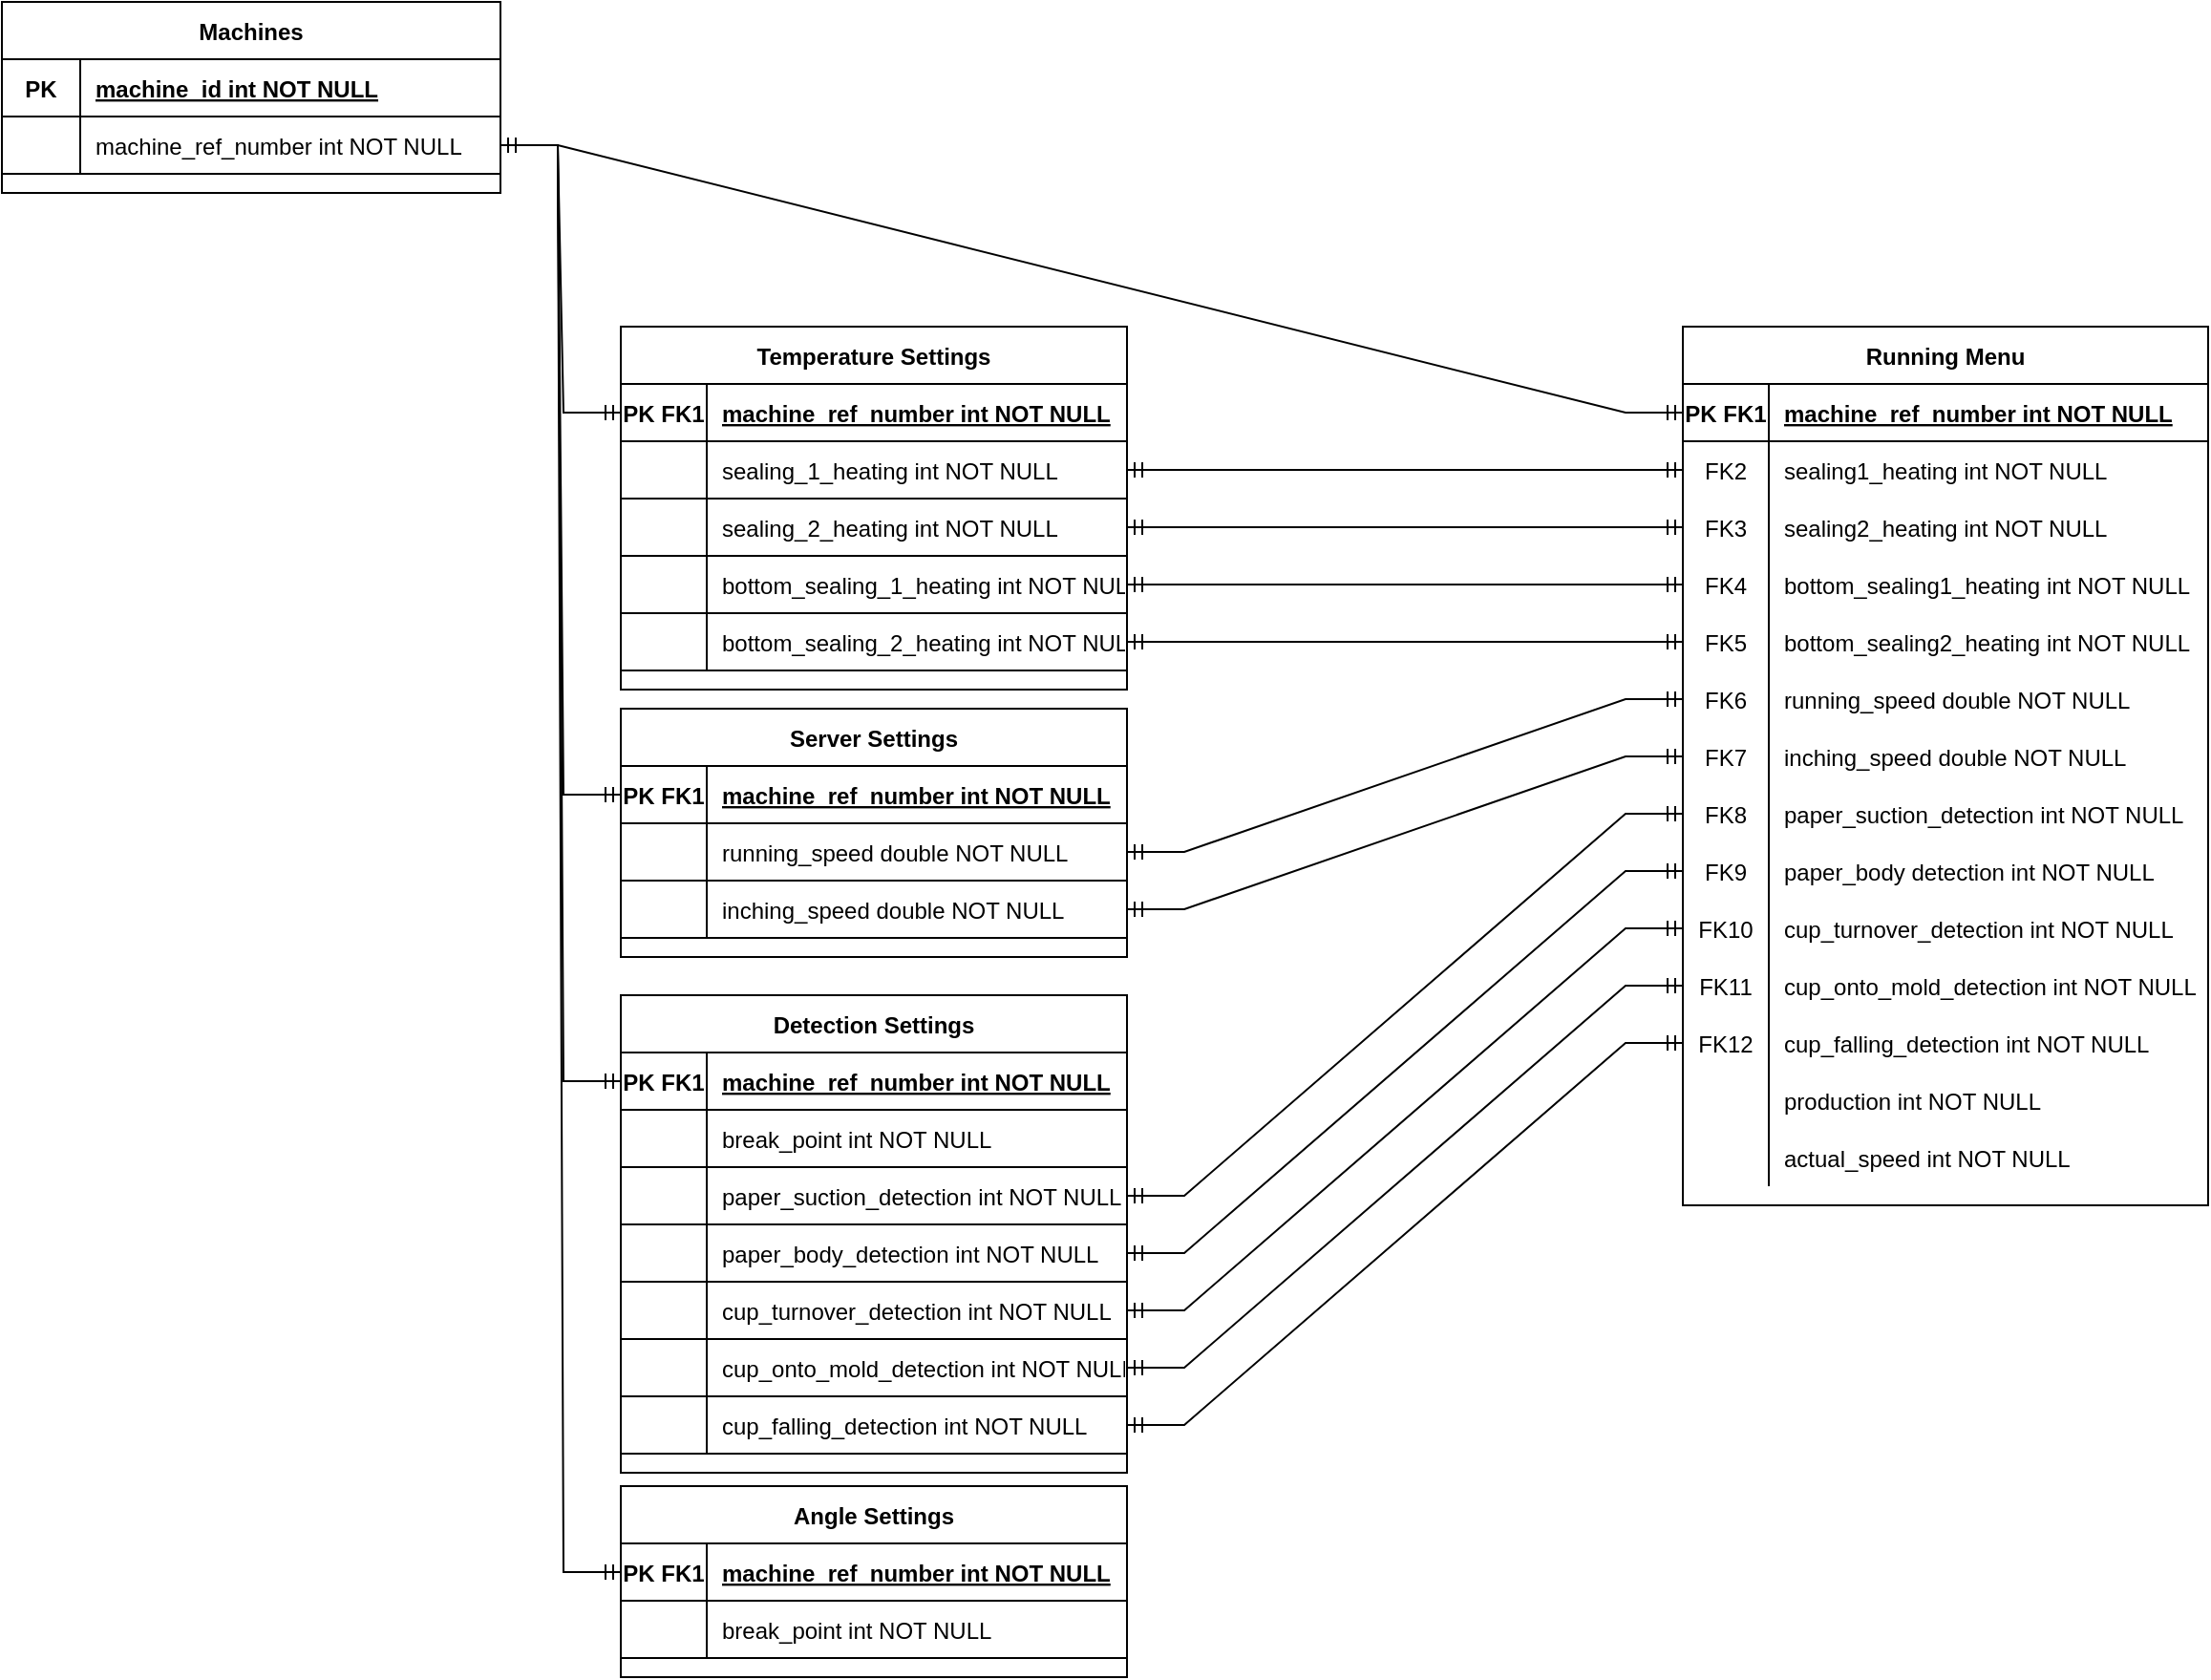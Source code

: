 <mxfile version="21.2.3" type="device">
  <diagram id="R2lEEEUBdFMjLlhIrx00" name="Page-1">
    <mxGraphModel dx="3860" dy="1158" grid="1" gridSize="10" guides="1" tooltips="1" connect="1" arrows="1" fold="1" page="1" pageScale="1" pageWidth="1654" pageHeight="1169" math="0" shadow="0" extFonts="Permanent Marker^https://fonts.googleapis.com/css?family=Permanent+Marker">
      <root>
        <mxCell id="0" />
        <mxCell id="1" parent="0" />
        <mxCell id="GOSivj9WCdPT5aREegAi-2" value="Running Menu" style="shape=table;startSize=30;container=1;collapsible=1;childLayout=tableLayout;fixedRows=1;rowLines=0;fontStyle=1;align=center;resizeLast=1;swimlaneLine=1;strokeColor=default;" parent="1" vertex="1">
          <mxGeometry x="-720" y="300" width="275" height="460" as="geometry" />
        </mxCell>
        <mxCell id="GOSivj9WCdPT5aREegAi-3" value="" style="shape=partialRectangle;collapsible=0;dropTarget=0;pointerEvents=0;fillColor=none;points=[[0,0.5],[1,0.5]];portConstraint=eastwest;top=0;left=0;right=0;bottom=1;" parent="GOSivj9WCdPT5aREegAi-2" vertex="1">
          <mxGeometry y="30" width="275" height="30" as="geometry" />
        </mxCell>
        <mxCell id="GOSivj9WCdPT5aREegAi-4" value="PK FK1" style="shape=partialRectangle;overflow=hidden;connectable=0;fillColor=none;top=0;left=0;bottom=0;right=0;fontStyle=1;" parent="GOSivj9WCdPT5aREegAi-3" vertex="1">
          <mxGeometry width="45" height="30" as="geometry">
            <mxRectangle width="45" height="30" as="alternateBounds" />
          </mxGeometry>
        </mxCell>
        <mxCell id="GOSivj9WCdPT5aREegAi-5" value="machine_ref_number int NOT NULL" style="shape=partialRectangle;overflow=hidden;connectable=0;fillColor=none;top=0;left=0;bottom=0;right=0;align=left;spacingLeft=6;fontStyle=5;" parent="GOSivj9WCdPT5aREegAi-3" vertex="1">
          <mxGeometry x="45" width="230" height="30" as="geometry">
            <mxRectangle width="230" height="30" as="alternateBounds" />
          </mxGeometry>
        </mxCell>
        <mxCell id="GOSivj9WCdPT5aREegAi-6" value="" style="shape=partialRectangle;collapsible=0;dropTarget=0;pointerEvents=0;fillColor=none;points=[[0,0.5],[1,0.5]];portConstraint=eastwest;top=0;left=0;right=0;bottom=0;strokeColor=default;labelBorderColor=none;" parent="GOSivj9WCdPT5aREegAi-2" vertex="1">
          <mxGeometry y="60" width="275" height="30" as="geometry" />
        </mxCell>
        <mxCell id="GOSivj9WCdPT5aREegAi-7" value="FK2" style="shape=partialRectangle;overflow=hidden;connectable=0;fillColor=none;top=0;left=0;bottom=0;right=0;" parent="GOSivj9WCdPT5aREegAi-6" vertex="1">
          <mxGeometry width="45" height="30" as="geometry">
            <mxRectangle width="45" height="30" as="alternateBounds" />
          </mxGeometry>
        </mxCell>
        <mxCell id="GOSivj9WCdPT5aREegAi-8" value="sealing1_heating int NOT NULL" style="shape=partialRectangle;overflow=hidden;connectable=0;fillColor=none;top=0;left=0;bottom=0;right=0;align=left;spacingLeft=6;" parent="GOSivj9WCdPT5aREegAi-6" vertex="1">
          <mxGeometry x="45" width="230" height="30" as="geometry">
            <mxRectangle width="230" height="30" as="alternateBounds" />
          </mxGeometry>
        </mxCell>
        <mxCell id="GOSivj9WCdPT5aREegAi-9" style="shape=partialRectangle;collapsible=0;dropTarget=0;pointerEvents=0;fillColor=none;points=[[0,0.5],[1,0.5]];portConstraint=eastwest;top=0;left=0;right=0;bottom=0;strokeColor=default;labelBorderColor=none;" parent="GOSivj9WCdPT5aREegAi-2" vertex="1">
          <mxGeometry y="90" width="275" height="30" as="geometry" />
        </mxCell>
        <mxCell id="GOSivj9WCdPT5aREegAi-10" value="FK3" style="shape=partialRectangle;overflow=hidden;connectable=0;fillColor=none;top=0;left=0;bottom=0;right=0;" parent="GOSivj9WCdPT5aREegAi-9" vertex="1">
          <mxGeometry width="45" height="30" as="geometry">
            <mxRectangle width="45" height="30" as="alternateBounds" />
          </mxGeometry>
        </mxCell>
        <mxCell id="GOSivj9WCdPT5aREegAi-11" value="sealing2_heating int NOT NULL" style="shape=partialRectangle;overflow=hidden;connectable=0;fillColor=none;top=0;left=0;bottom=0;right=0;align=left;spacingLeft=6;" parent="GOSivj9WCdPT5aREegAi-9" vertex="1">
          <mxGeometry x="45" width="230" height="30" as="geometry">
            <mxRectangle width="230" height="30" as="alternateBounds" />
          </mxGeometry>
        </mxCell>
        <mxCell id="GOSivj9WCdPT5aREegAi-12" style="shape=partialRectangle;collapsible=0;dropTarget=0;pointerEvents=0;fillColor=none;points=[[0,0.5],[1,0.5]];portConstraint=eastwest;top=0;left=0;right=0;bottom=0;" parent="GOSivj9WCdPT5aREegAi-2" vertex="1">
          <mxGeometry y="120" width="275" height="30" as="geometry" />
        </mxCell>
        <mxCell id="GOSivj9WCdPT5aREegAi-13" value="FK4" style="shape=partialRectangle;overflow=hidden;connectable=0;fillColor=none;top=0;left=0;bottom=0;right=0;" parent="GOSivj9WCdPT5aREegAi-12" vertex="1">
          <mxGeometry width="45" height="30" as="geometry">
            <mxRectangle width="45" height="30" as="alternateBounds" />
          </mxGeometry>
        </mxCell>
        <mxCell id="GOSivj9WCdPT5aREegAi-14" value="bottom_sealing1_heating int NOT NULL" style="shape=partialRectangle;overflow=hidden;connectable=0;fillColor=none;top=0;left=0;bottom=0;right=0;align=left;spacingLeft=6;" parent="GOSivj9WCdPT5aREegAi-12" vertex="1">
          <mxGeometry x="45" width="230" height="30" as="geometry">
            <mxRectangle width="230" height="30" as="alternateBounds" />
          </mxGeometry>
        </mxCell>
        <mxCell id="GOSivj9WCdPT5aREegAi-15" style="shape=partialRectangle;collapsible=0;dropTarget=0;pointerEvents=0;fillColor=none;points=[[0,0.5],[1,0.5]];portConstraint=eastwest;top=0;left=0;right=0;bottom=0;" parent="GOSivj9WCdPT5aREegAi-2" vertex="1">
          <mxGeometry y="150" width="275" height="30" as="geometry" />
        </mxCell>
        <mxCell id="GOSivj9WCdPT5aREegAi-16" value="FK5" style="shape=partialRectangle;overflow=hidden;connectable=0;fillColor=none;top=0;left=0;bottom=0;right=0;" parent="GOSivj9WCdPT5aREegAi-15" vertex="1">
          <mxGeometry width="45" height="30" as="geometry">
            <mxRectangle width="45" height="30" as="alternateBounds" />
          </mxGeometry>
        </mxCell>
        <mxCell id="GOSivj9WCdPT5aREegAi-17" value="bottom_sealing2_heating int NOT NULL" style="shape=partialRectangle;overflow=hidden;connectable=0;fillColor=none;top=0;left=0;bottom=0;right=0;align=left;spacingLeft=6;" parent="GOSivj9WCdPT5aREegAi-15" vertex="1">
          <mxGeometry x="45" width="230" height="30" as="geometry">
            <mxRectangle width="230" height="30" as="alternateBounds" />
          </mxGeometry>
        </mxCell>
        <mxCell id="GOSivj9WCdPT5aREegAi-18" style="shape=partialRectangle;collapsible=0;dropTarget=0;pointerEvents=0;fillColor=none;points=[[0,0.5],[1,0.5]];portConstraint=eastwest;top=0;left=0;right=0;bottom=0;" parent="GOSivj9WCdPT5aREegAi-2" vertex="1">
          <mxGeometry y="180" width="275" height="30" as="geometry" />
        </mxCell>
        <mxCell id="GOSivj9WCdPT5aREegAi-19" value="FK6" style="shape=partialRectangle;overflow=hidden;connectable=0;fillColor=none;top=0;left=0;bottom=0;right=0;" parent="GOSivj9WCdPT5aREegAi-18" vertex="1">
          <mxGeometry width="45" height="30" as="geometry">
            <mxRectangle width="45" height="30" as="alternateBounds" />
          </mxGeometry>
        </mxCell>
        <mxCell id="GOSivj9WCdPT5aREegAi-20" value="running_speed double NOT NULL" style="shape=partialRectangle;overflow=hidden;connectable=0;fillColor=none;top=0;left=0;bottom=0;right=0;align=left;spacingLeft=6;" parent="GOSivj9WCdPT5aREegAi-18" vertex="1">
          <mxGeometry x="45" width="230" height="30" as="geometry">
            <mxRectangle width="230" height="30" as="alternateBounds" />
          </mxGeometry>
        </mxCell>
        <mxCell id="GOSivj9WCdPT5aREegAi-21" style="shape=partialRectangle;collapsible=0;dropTarget=0;pointerEvents=0;fillColor=none;points=[[0,0.5],[1,0.5]];portConstraint=eastwest;top=0;left=0;right=0;bottom=0;" parent="GOSivj9WCdPT5aREegAi-2" vertex="1">
          <mxGeometry y="210" width="275" height="30" as="geometry" />
        </mxCell>
        <mxCell id="GOSivj9WCdPT5aREegAi-22" value="FK7" style="shape=partialRectangle;overflow=hidden;connectable=0;fillColor=none;top=0;left=0;bottom=0;right=0;" parent="GOSivj9WCdPT5aREegAi-21" vertex="1">
          <mxGeometry width="45" height="30" as="geometry">
            <mxRectangle width="45" height="30" as="alternateBounds" />
          </mxGeometry>
        </mxCell>
        <mxCell id="GOSivj9WCdPT5aREegAi-23" value="inching_speed double NOT NULL" style="shape=partialRectangle;overflow=hidden;connectable=0;fillColor=none;top=0;left=0;bottom=0;right=0;align=left;spacingLeft=6;" parent="GOSivj9WCdPT5aREegAi-21" vertex="1">
          <mxGeometry x="45" width="230" height="30" as="geometry">
            <mxRectangle width="230" height="30" as="alternateBounds" />
          </mxGeometry>
        </mxCell>
        <mxCell id="GOSivj9WCdPT5aREegAi-37" style="shape=partialRectangle;collapsible=0;dropTarget=0;pointerEvents=0;fillColor=none;points=[[0,0.5],[1,0.5]];portConstraint=eastwest;top=0;left=0;right=0;bottom=0;" parent="GOSivj9WCdPT5aREegAi-2" vertex="1">
          <mxGeometry y="240" width="275" height="30" as="geometry" />
        </mxCell>
        <mxCell id="GOSivj9WCdPT5aREegAi-38" value="FK8" style="shape=partialRectangle;overflow=hidden;connectable=0;fillColor=none;top=0;left=0;bottom=0;right=0;" parent="GOSivj9WCdPT5aREegAi-37" vertex="1">
          <mxGeometry width="45" height="30" as="geometry">
            <mxRectangle width="45" height="30" as="alternateBounds" />
          </mxGeometry>
        </mxCell>
        <mxCell id="GOSivj9WCdPT5aREegAi-39" value="paper_suction_detection int NOT NULL" style="shape=partialRectangle;overflow=hidden;connectable=0;fillColor=none;top=0;left=0;bottom=0;right=0;align=left;spacingLeft=6;" parent="GOSivj9WCdPT5aREegAi-37" vertex="1">
          <mxGeometry x="45" width="230" height="30" as="geometry">
            <mxRectangle width="230" height="30" as="alternateBounds" />
          </mxGeometry>
        </mxCell>
        <mxCell id="GOSivj9WCdPT5aREegAi-34" style="shape=partialRectangle;collapsible=0;dropTarget=0;pointerEvents=0;fillColor=none;points=[[0,0.5],[1,0.5]];portConstraint=eastwest;top=0;left=0;right=0;bottom=0;" parent="GOSivj9WCdPT5aREegAi-2" vertex="1">
          <mxGeometry y="270" width="275" height="30" as="geometry" />
        </mxCell>
        <mxCell id="GOSivj9WCdPT5aREegAi-35" value="FK9" style="shape=partialRectangle;overflow=hidden;connectable=0;fillColor=none;top=0;left=0;bottom=0;right=0;" parent="GOSivj9WCdPT5aREegAi-34" vertex="1">
          <mxGeometry width="45" height="30" as="geometry">
            <mxRectangle width="45" height="30" as="alternateBounds" />
          </mxGeometry>
        </mxCell>
        <mxCell id="GOSivj9WCdPT5aREegAi-36" value="paper_body detection int NOT NULL" style="shape=partialRectangle;overflow=hidden;connectable=0;fillColor=none;top=0;left=0;bottom=0;right=0;align=left;spacingLeft=6;" parent="GOSivj9WCdPT5aREegAi-34" vertex="1">
          <mxGeometry x="45" width="230" height="30" as="geometry">
            <mxRectangle width="230" height="30" as="alternateBounds" />
          </mxGeometry>
        </mxCell>
        <mxCell id="GOSivj9WCdPT5aREegAi-31" style="shape=partialRectangle;collapsible=0;dropTarget=0;pointerEvents=0;fillColor=none;points=[[0,0.5],[1,0.5]];portConstraint=eastwest;top=0;left=0;right=0;bottom=0;" parent="GOSivj9WCdPT5aREegAi-2" vertex="1">
          <mxGeometry y="300" width="275" height="30" as="geometry" />
        </mxCell>
        <mxCell id="GOSivj9WCdPT5aREegAi-32" value="FK10" style="shape=partialRectangle;overflow=hidden;connectable=0;fillColor=none;top=0;left=0;bottom=0;right=0;" parent="GOSivj9WCdPT5aREegAi-31" vertex="1">
          <mxGeometry width="45" height="30" as="geometry">
            <mxRectangle width="45" height="30" as="alternateBounds" />
          </mxGeometry>
        </mxCell>
        <mxCell id="GOSivj9WCdPT5aREegAi-33" value="cup_turnover_detection int NOT NULL" style="shape=partialRectangle;overflow=hidden;connectable=0;fillColor=none;top=0;left=0;bottom=0;right=0;align=left;spacingLeft=6;" parent="GOSivj9WCdPT5aREegAi-31" vertex="1">
          <mxGeometry x="45" width="230" height="30" as="geometry">
            <mxRectangle width="230" height="30" as="alternateBounds" />
          </mxGeometry>
        </mxCell>
        <mxCell id="GOSivj9WCdPT5aREegAi-40" style="shape=partialRectangle;collapsible=0;dropTarget=0;pointerEvents=0;fillColor=none;points=[[0,0.5],[1,0.5]];portConstraint=eastwest;top=0;left=0;right=0;bottom=0;" parent="GOSivj9WCdPT5aREegAi-2" vertex="1">
          <mxGeometry y="330" width="275" height="30" as="geometry" />
        </mxCell>
        <mxCell id="GOSivj9WCdPT5aREegAi-41" value="FK11" style="shape=partialRectangle;overflow=hidden;connectable=0;fillColor=none;top=0;left=0;bottom=0;right=0;" parent="GOSivj9WCdPT5aREegAi-40" vertex="1">
          <mxGeometry width="45" height="30" as="geometry">
            <mxRectangle width="45" height="30" as="alternateBounds" />
          </mxGeometry>
        </mxCell>
        <mxCell id="GOSivj9WCdPT5aREegAi-42" value="cup_onto_mold_detection int NOT NULL" style="shape=partialRectangle;overflow=hidden;connectable=0;fillColor=none;top=0;left=0;bottom=0;right=0;align=left;spacingLeft=6;" parent="GOSivj9WCdPT5aREegAi-40" vertex="1">
          <mxGeometry x="45" width="230" height="30" as="geometry">
            <mxRectangle width="230" height="30" as="alternateBounds" />
          </mxGeometry>
        </mxCell>
        <mxCell id="Cz3mjRwHETQnj_HBGM7_-126" style="shape=partialRectangle;collapsible=0;dropTarget=0;pointerEvents=0;fillColor=none;points=[[0,0.5],[1,0.5]];portConstraint=eastwest;top=0;left=0;right=0;bottom=0;" vertex="1" parent="GOSivj9WCdPT5aREegAi-2">
          <mxGeometry y="360" width="275" height="30" as="geometry" />
        </mxCell>
        <mxCell id="Cz3mjRwHETQnj_HBGM7_-127" value="FK12" style="shape=partialRectangle;overflow=hidden;connectable=0;fillColor=none;top=0;left=0;bottom=0;right=0;" vertex="1" parent="Cz3mjRwHETQnj_HBGM7_-126">
          <mxGeometry width="45" height="30" as="geometry">
            <mxRectangle width="45" height="30" as="alternateBounds" />
          </mxGeometry>
        </mxCell>
        <mxCell id="Cz3mjRwHETQnj_HBGM7_-128" value="cup_falling_detection int NOT NULL" style="shape=partialRectangle;overflow=hidden;connectable=0;fillColor=none;top=0;left=0;bottom=0;right=0;align=left;spacingLeft=6;" vertex="1" parent="Cz3mjRwHETQnj_HBGM7_-126">
          <mxGeometry x="45" width="230" height="30" as="geometry">
            <mxRectangle width="230" height="30" as="alternateBounds" />
          </mxGeometry>
        </mxCell>
        <mxCell id="GOSivj9WCdPT5aREegAi-25" style="shape=partialRectangle;collapsible=0;dropTarget=0;pointerEvents=0;fillColor=none;points=[[0,0.5],[1,0.5]];portConstraint=eastwest;top=0;left=0;right=0;bottom=0;" parent="GOSivj9WCdPT5aREegAi-2" vertex="1">
          <mxGeometry y="390" width="275" height="30" as="geometry" />
        </mxCell>
        <mxCell id="GOSivj9WCdPT5aREegAi-26" style="shape=partialRectangle;overflow=hidden;connectable=0;fillColor=none;top=0;left=0;bottom=0;right=0;" parent="GOSivj9WCdPT5aREegAi-25" vertex="1">
          <mxGeometry width="45" height="30" as="geometry">
            <mxRectangle width="45" height="30" as="alternateBounds" />
          </mxGeometry>
        </mxCell>
        <mxCell id="GOSivj9WCdPT5aREegAi-27" value="production int NOT NULL" style="shape=partialRectangle;overflow=hidden;connectable=0;fillColor=none;top=0;left=0;bottom=0;right=0;align=left;spacingLeft=6;" parent="GOSivj9WCdPT5aREegAi-25" vertex="1">
          <mxGeometry x="45" width="230" height="30" as="geometry">
            <mxRectangle width="230" height="30" as="alternateBounds" />
          </mxGeometry>
        </mxCell>
        <mxCell id="GOSivj9WCdPT5aREegAi-28" style="shape=partialRectangle;collapsible=0;dropTarget=0;pointerEvents=0;fillColor=none;points=[[0,0.5],[1,0.5]];portConstraint=eastwest;top=0;left=0;right=0;bottom=0;" parent="GOSivj9WCdPT5aREegAi-2" vertex="1">
          <mxGeometry y="420" width="275" height="30" as="geometry" />
        </mxCell>
        <mxCell id="GOSivj9WCdPT5aREegAi-29" style="shape=partialRectangle;overflow=hidden;connectable=0;fillColor=none;top=0;left=0;bottom=0;right=0;" parent="GOSivj9WCdPT5aREegAi-28" vertex="1">
          <mxGeometry width="45" height="30" as="geometry">
            <mxRectangle width="45" height="30" as="alternateBounds" />
          </mxGeometry>
        </mxCell>
        <mxCell id="GOSivj9WCdPT5aREegAi-30" value="actual_speed int NOT NULL" style="shape=partialRectangle;overflow=hidden;connectable=0;fillColor=none;top=0;left=0;bottom=0;right=0;align=left;spacingLeft=6;" parent="GOSivj9WCdPT5aREegAi-28" vertex="1">
          <mxGeometry x="45" width="230" height="30" as="geometry">
            <mxRectangle width="230" height="30" as="alternateBounds" />
          </mxGeometry>
        </mxCell>
        <mxCell id="GOSivj9WCdPT5aREegAi-83" value="Angle Settings" style="shape=table;startSize=30;container=1;collapsible=1;childLayout=tableLayout;fixedRows=1;rowLines=0;fontStyle=1;align=center;resizeLast=1;" parent="1" vertex="1">
          <mxGeometry x="-1276" y="907" width="265" height="100" as="geometry" />
        </mxCell>
        <mxCell id="GOSivj9WCdPT5aREegAi-84" value="" style="shape=partialRectangle;collapsible=0;dropTarget=0;pointerEvents=0;fillColor=none;points=[[0,0.5],[1,0.5]];portConstraint=eastwest;top=0;left=0;right=0;bottom=1;" parent="GOSivj9WCdPT5aREegAi-83" vertex="1">
          <mxGeometry y="30" width="265" height="30" as="geometry" />
        </mxCell>
        <mxCell id="GOSivj9WCdPT5aREegAi-85" value="PK FK1" style="shape=partialRectangle;overflow=hidden;connectable=0;fillColor=none;top=0;left=0;bottom=0;right=0;fontStyle=1;" parent="GOSivj9WCdPT5aREegAi-84" vertex="1">
          <mxGeometry width="45" height="30" as="geometry">
            <mxRectangle width="45" height="30" as="alternateBounds" />
          </mxGeometry>
        </mxCell>
        <mxCell id="GOSivj9WCdPT5aREegAi-86" value="machine_ref_number int NOT NULL" style="shape=partialRectangle;overflow=hidden;connectable=0;fillColor=none;top=0;left=0;bottom=0;right=0;align=left;spacingLeft=6;fontStyle=5;" parent="GOSivj9WCdPT5aREegAi-84" vertex="1">
          <mxGeometry x="45" width="220" height="30" as="geometry">
            <mxRectangle width="220" height="30" as="alternateBounds" />
          </mxGeometry>
        </mxCell>
        <mxCell id="Cz3mjRwHETQnj_HBGM7_-8" style="shape=partialRectangle;collapsible=0;dropTarget=0;pointerEvents=0;fillColor=none;points=[[0,0.5],[1,0.5]];portConstraint=eastwest;top=0;left=0;right=0;bottom=1;" vertex="1" parent="GOSivj9WCdPT5aREegAi-83">
          <mxGeometry y="60" width="265" height="30" as="geometry" />
        </mxCell>
        <mxCell id="Cz3mjRwHETQnj_HBGM7_-9" style="shape=partialRectangle;overflow=hidden;connectable=0;fillColor=none;top=0;left=0;bottom=0;right=0;fontStyle=4;" vertex="1" parent="Cz3mjRwHETQnj_HBGM7_-8">
          <mxGeometry width="45" height="30" as="geometry">
            <mxRectangle width="45" height="30" as="alternateBounds" />
          </mxGeometry>
        </mxCell>
        <mxCell id="Cz3mjRwHETQnj_HBGM7_-10" value="break_point int NOT NULL" style="shape=partialRectangle;overflow=hidden;connectable=0;fillColor=none;top=0;left=0;bottom=0;right=0;align=left;spacingLeft=6;fontStyle=0;" vertex="1" parent="Cz3mjRwHETQnj_HBGM7_-8">
          <mxGeometry x="45" width="220" height="30" as="geometry">
            <mxRectangle width="220" height="30" as="alternateBounds" />
          </mxGeometry>
        </mxCell>
        <mxCell id="Cz3mjRwHETQnj_HBGM7_-1" value="Machines" style="shape=table;startSize=30;container=1;collapsible=1;childLayout=tableLayout;fixedRows=1;rowLines=0;fontStyle=1;align=center;resizeLast=1;" vertex="1" parent="1">
          <mxGeometry x="-1600" y="130" width="261" height="100" as="geometry" />
        </mxCell>
        <mxCell id="Cz3mjRwHETQnj_HBGM7_-129" style="shape=partialRectangle;collapsible=0;dropTarget=0;pointerEvents=0;fillColor=none;points=[[0,0.5],[1,0.5]];portConstraint=eastwest;top=0;left=0;right=0;bottom=1;" vertex="1" parent="Cz3mjRwHETQnj_HBGM7_-1">
          <mxGeometry y="30" width="261" height="30" as="geometry" />
        </mxCell>
        <mxCell id="Cz3mjRwHETQnj_HBGM7_-130" value="PK" style="shape=partialRectangle;overflow=hidden;connectable=0;fillColor=none;top=0;left=0;bottom=0;right=0;fontStyle=1;" vertex="1" parent="Cz3mjRwHETQnj_HBGM7_-129">
          <mxGeometry width="41" height="30" as="geometry">
            <mxRectangle width="41" height="30" as="alternateBounds" />
          </mxGeometry>
        </mxCell>
        <mxCell id="Cz3mjRwHETQnj_HBGM7_-131" value="machine_id int NOT NULL" style="shape=partialRectangle;overflow=hidden;connectable=0;fillColor=none;top=0;left=0;bottom=0;right=0;align=left;spacingLeft=6;fontStyle=5;" vertex="1" parent="Cz3mjRwHETQnj_HBGM7_-129">
          <mxGeometry x="41" width="220" height="30" as="geometry">
            <mxRectangle width="220" height="30" as="alternateBounds" />
          </mxGeometry>
        </mxCell>
        <mxCell id="Cz3mjRwHETQnj_HBGM7_-2" value="" style="shape=partialRectangle;collapsible=0;dropTarget=0;pointerEvents=0;fillColor=none;points=[[0,0.5],[1,0.5]];portConstraint=eastwest;top=0;left=0;right=0;bottom=1;" vertex="1" parent="Cz3mjRwHETQnj_HBGM7_-1">
          <mxGeometry y="60" width="261" height="30" as="geometry" />
        </mxCell>
        <mxCell id="Cz3mjRwHETQnj_HBGM7_-3" value="" style="shape=partialRectangle;overflow=hidden;connectable=0;fillColor=none;top=0;left=0;bottom=0;right=0;fontStyle=0;" vertex="1" parent="Cz3mjRwHETQnj_HBGM7_-2">
          <mxGeometry width="41" height="30" as="geometry">
            <mxRectangle width="41" height="30" as="alternateBounds" />
          </mxGeometry>
        </mxCell>
        <mxCell id="Cz3mjRwHETQnj_HBGM7_-4" value="machine_ref_number int NOT NULL" style="shape=partialRectangle;overflow=hidden;connectable=0;fillColor=none;top=0;left=0;bottom=0;right=0;align=left;spacingLeft=6;fontStyle=0;" vertex="1" parent="Cz3mjRwHETQnj_HBGM7_-2">
          <mxGeometry x="41" width="220" height="30" as="geometry">
            <mxRectangle width="220" height="30" as="alternateBounds" />
          </mxGeometry>
        </mxCell>
        <mxCell id="Cz3mjRwHETQnj_HBGM7_-11" value="Detection Settings" style="shape=table;startSize=30;container=1;collapsible=1;childLayout=tableLayout;fixedRows=1;rowLines=0;fontStyle=1;align=center;resizeLast=1;" vertex="1" parent="1">
          <mxGeometry x="-1276" y="650" width="265" height="250" as="geometry" />
        </mxCell>
        <mxCell id="Cz3mjRwHETQnj_HBGM7_-12" value="" style="shape=partialRectangle;collapsible=0;dropTarget=0;pointerEvents=0;fillColor=none;points=[[0,0.5],[1,0.5]];portConstraint=eastwest;top=0;left=0;right=0;bottom=1;" vertex="1" parent="Cz3mjRwHETQnj_HBGM7_-11">
          <mxGeometry y="30" width="265" height="30" as="geometry" />
        </mxCell>
        <mxCell id="Cz3mjRwHETQnj_HBGM7_-13" value="PK FK1" style="shape=partialRectangle;overflow=hidden;connectable=0;fillColor=none;top=0;left=0;bottom=0;right=0;fontStyle=1;" vertex="1" parent="Cz3mjRwHETQnj_HBGM7_-12">
          <mxGeometry width="45" height="30" as="geometry">
            <mxRectangle width="45" height="30" as="alternateBounds" />
          </mxGeometry>
        </mxCell>
        <mxCell id="Cz3mjRwHETQnj_HBGM7_-14" value="machine_ref_number int NOT NULL" style="shape=partialRectangle;overflow=hidden;connectable=0;fillColor=none;top=0;left=0;bottom=0;right=0;align=left;spacingLeft=6;fontStyle=5;" vertex="1" parent="Cz3mjRwHETQnj_HBGM7_-12">
          <mxGeometry x="45" width="220" height="30" as="geometry">
            <mxRectangle width="220" height="30" as="alternateBounds" />
          </mxGeometry>
        </mxCell>
        <mxCell id="Cz3mjRwHETQnj_HBGM7_-54" style="shape=partialRectangle;collapsible=0;dropTarget=0;pointerEvents=0;fillColor=none;points=[[0,0.5],[1,0.5]];portConstraint=eastwest;top=0;left=0;right=0;bottom=1;" vertex="1" parent="Cz3mjRwHETQnj_HBGM7_-11">
          <mxGeometry y="60" width="265" height="30" as="geometry" />
        </mxCell>
        <mxCell id="Cz3mjRwHETQnj_HBGM7_-55" value="" style="shape=partialRectangle;overflow=hidden;connectable=0;fillColor=none;top=0;left=0;bottom=0;right=0;fontStyle=4;" vertex="1" parent="Cz3mjRwHETQnj_HBGM7_-54">
          <mxGeometry width="45" height="30" as="geometry">
            <mxRectangle width="45" height="30" as="alternateBounds" />
          </mxGeometry>
        </mxCell>
        <mxCell id="Cz3mjRwHETQnj_HBGM7_-56" value="break_point int NOT NULL" style="shape=partialRectangle;overflow=hidden;connectable=0;fillColor=none;top=0;left=0;bottom=0;right=0;align=left;spacingLeft=6;fontStyle=0;" vertex="1" parent="Cz3mjRwHETQnj_HBGM7_-54">
          <mxGeometry x="45" width="220" height="30" as="geometry">
            <mxRectangle width="220" height="30" as="alternateBounds" />
          </mxGeometry>
        </mxCell>
        <mxCell id="Cz3mjRwHETQnj_HBGM7_-15" style="shape=partialRectangle;collapsible=0;dropTarget=0;pointerEvents=0;fillColor=none;points=[[0,0.5],[1,0.5]];portConstraint=eastwest;top=0;left=0;right=0;bottom=1;" vertex="1" parent="Cz3mjRwHETQnj_HBGM7_-11">
          <mxGeometry y="90" width="265" height="30" as="geometry" />
        </mxCell>
        <mxCell id="Cz3mjRwHETQnj_HBGM7_-16" style="shape=partialRectangle;overflow=hidden;connectable=0;fillColor=none;top=0;left=0;bottom=0;right=0;fontStyle=4;" vertex="1" parent="Cz3mjRwHETQnj_HBGM7_-15">
          <mxGeometry width="45" height="30" as="geometry">
            <mxRectangle width="45" height="30" as="alternateBounds" />
          </mxGeometry>
        </mxCell>
        <mxCell id="Cz3mjRwHETQnj_HBGM7_-17" value="paper_suction_detection int NOT NULL" style="shape=partialRectangle;overflow=hidden;connectable=0;fillColor=none;top=0;left=0;bottom=0;right=0;align=left;spacingLeft=6;fontStyle=0;" vertex="1" parent="Cz3mjRwHETQnj_HBGM7_-15">
          <mxGeometry x="45" width="220" height="30" as="geometry">
            <mxRectangle width="220" height="30" as="alternateBounds" />
          </mxGeometry>
        </mxCell>
        <mxCell id="Cz3mjRwHETQnj_HBGM7_-36" style="shape=partialRectangle;collapsible=0;dropTarget=0;pointerEvents=0;fillColor=none;points=[[0,0.5],[1,0.5]];portConstraint=eastwest;top=0;left=0;right=0;bottom=1;" vertex="1" parent="Cz3mjRwHETQnj_HBGM7_-11">
          <mxGeometry y="120" width="265" height="30" as="geometry" />
        </mxCell>
        <mxCell id="Cz3mjRwHETQnj_HBGM7_-37" style="shape=partialRectangle;overflow=hidden;connectable=0;fillColor=none;top=0;left=0;bottom=0;right=0;fontStyle=4;" vertex="1" parent="Cz3mjRwHETQnj_HBGM7_-36">
          <mxGeometry width="45" height="30" as="geometry">
            <mxRectangle width="45" height="30" as="alternateBounds" />
          </mxGeometry>
        </mxCell>
        <mxCell id="Cz3mjRwHETQnj_HBGM7_-38" value="paper_body_detection int NOT NULL" style="shape=partialRectangle;overflow=hidden;connectable=0;fillColor=none;top=0;left=0;bottom=0;right=0;align=left;spacingLeft=6;fontStyle=0;" vertex="1" parent="Cz3mjRwHETQnj_HBGM7_-36">
          <mxGeometry x="45" width="220" height="30" as="geometry">
            <mxRectangle width="220" height="30" as="alternateBounds" />
          </mxGeometry>
        </mxCell>
        <mxCell id="Cz3mjRwHETQnj_HBGM7_-39" style="shape=partialRectangle;collapsible=0;dropTarget=0;pointerEvents=0;fillColor=none;points=[[0,0.5],[1,0.5]];portConstraint=eastwest;top=0;left=0;right=0;bottom=1;" vertex="1" parent="Cz3mjRwHETQnj_HBGM7_-11">
          <mxGeometry y="150" width="265" height="30" as="geometry" />
        </mxCell>
        <mxCell id="Cz3mjRwHETQnj_HBGM7_-40" style="shape=partialRectangle;overflow=hidden;connectable=0;fillColor=none;top=0;left=0;bottom=0;right=0;fontStyle=4;" vertex="1" parent="Cz3mjRwHETQnj_HBGM7_-39">
          <mxGeometry width="45" height="30" as="geometry">
            <mxRectangle width="45" height="30" as="alternateBounds" />
          </mxGeometry>
        </mxCell>
        <mxCell id="Cz3mjRwHETQnj_HBGM7_-41" value="cup_turnover_detection int NOT NULL" style="shape=partialRectangle;overflow=hidden;connectable=0;fillColor=none;top=0;left=0;bottom=0;right=0;align=left;spacingLeft=6;fontStyle=0;" vertex="1" parent="Cz3mjRwHETQnj_HBGM7_-39">
          <mxGeometry x="45" width="220" height="30" as="geometry">
            <mxRectangle width="220" height="30" as="alternateBounds" />
          </mxGeometry>
        </mxCell>
        <mxCell id="Cz3mjRwHETQnj_HBGM7_-33" style="shape=partialRectangle;collapsible=0;dropTarget=0;pointerEvents=0;fillColor=none;points=[[0,0.5],[1,0.5]];portConstraint=eastwest;top=0;left=0;right=0;bottom=1;" vertex="1" parent="Cz3mjRwHETQnj_HBGM7_-11">
          <mxGeometry y="180" width="265" height="30" as="geometry" />
        </mxCell>
        <mxCell id="Cz3mjRwHETQnj_HBGM7_-34" style="shape=partialRectangle;overflow=hidden;connectable=0;fillColor=none;top=0;left=0;bottom=0;right=0;fontStyle=4;" vertex="1" parent="Cz3mjRwHETQnj_HBGM7_-33">
          <mxGeometry width="45" height="30" as="geometry">
            <mxRectangle width="45" height="30" as="alternateBounds" />
          </mxGeometry>
        </mxCell>
        <mxCell id="Cz3mjRwHETQnj_HBGM7_-35" value="cup_onto_mold_detection int NOT NULL" style="shape=partialRectangle;overflow=hidden;connectable=0;fillColor=none;top=0;left=0;bottom=0;right=0;align=left;spacingLeft=6;fontStyle=0;" vertex="1" parent="Cz3mjRwHETQnj_HBGM7_-33">
          <mxGeometry x="45" width="220" height="30" as="geometry">
            <mxRectangle width="220" height="30" as="alternateBounds" />
          </mxGeometry>
        </mxCell>
        <mxCell id="Cz3mjRwHETQnj_HBGM7_-30" style="shape=partialRectangle;collapsible=0;dropTarget=0;pointerEvents=0;fillColor=none;points=[[0,0.5],[1,0.5]];portConstraint=eastwest;top=0;left=0;right=0;bottom=1;" vertex="1" parent="Cz3mjRwHETQnj_HBGM7_-11">
          <mxGeometry y="210" width="265" height="30" as="geometry" />
        </mxCell>
        <mxCell id="Cz3mjRwHETQnj_HBGM7_-31" style="shape=partialRectangle;overflow=hidden;connectable=0;fillColor=none;top=0;left=0;bottom=0;right=0;fontStyle=4;" vertex="1" parent="Cz3mjRwHETQnj_HBGM7_-30">
          <mxGeometry width="45" height="30" as="geometry">
            <mxRectangle width="45" height="30" as="alternateBounds" />
          </mxGeometry>
        </mxCell>
        <mxCell id="Cz3mjRwHETQnj_HBGM7_-32" value="cup_falling_detection int NOT NULL" style="shape=partialRectangle;overflow=hidden;connectable=0;fillColor=none;top=0;left=0;bottom=0;right=0;align=left;spacingLeft=6;fontStyle=0;" vertex="1" parent="Cz3mjRwHETQnj_HBGM7_-30">
          <mxGeometry x="45" width="220" height="30" as="geometry">
            <mxRectangle width="220" height="30" as="alternateBounds" />
          </mxGeometry>
        </mxCell>
        <mxCell id="Cz3mjRwHETQnj_HBGM7_-58" value="Temperature Settings" style="shape=table;startSize=30;container=1;collapsible=1;childLayout=tableLayout;fixedRows=1;rowLines=0;fontStyle=1;align=center;resizeLast=1;" vertex="1" parent="1">
          <mxGeometry x="-1276" y="300" width="265" height="190" as="geometry" />
        </mxCell>
        <mxCell id="Cz3mjRwHETQnj_HBGM7_-59" value="" style="shape=partialRectangle;collapsible=0;dropTarget=0;pointerEvents=0;fillColor=none;points=[[0,0.5],[1,0.5]];portConstraint=eastwest;top=0;left=0;right=0;bottom=1;" vertex="1" parent="Cz3mjRwHETQnj_HBGM7_-58">
          <mxGeometry y="30" width="265" height="30" as="geometry" />
        </mxCell>
        <mxCell id="Cz3mjRwHETQnj_HBGM7_-60" value="PK FK1" style="shape=partialRectangle;overflow=hidden;connectable=0;fillColor=none;top=0;left=0;bottom=0;right=0;fontStyle=1;" vertex="1" parent="Cz3mjRwHETQnj_HBGM7_-59">
          <mxGeometry width="45" height="30" as="geometry">
            <mxRectangle width="45" height="30" as="alternateBounds" />
          </mxGeometry>
        </mxCell>
        <mxCell id="Cz3mjRwHETQnj_HBGM7_-61" value="machine_ref_number int NOT NULL" style="shape=partialRectangle;overflow=hidden;connectable=0;fillColor=none;top=0;left=0;bottom=0;right=0;align=left;spacingLeft=6;fontStyle=5;" vertex="1" parent="Cz3mjRwHETQnj_HBGM7_-59">
          <mxGeometry x="45" width="220" height="30" as="geometry">
            <mxRectangle width="220" height="30" as="alternateBounds" />
          </mxGeometry>
        </mxCell>
        <mxCell id="Cz3mjRwHETQnj_HBGM7_-65" style="shape=partialRectangle;collapsible=0;dropTarget=0;pointerEvents=0;fillColor=none;points=[[0,0.5],[1,0.5]];portConstraint=eastwest;top=0;left=0;right=0;bottom=1;" vertex="1" parent="Cz3mjRwHETQnj_HBGM7_-58">
          <mxGeometry y="60" width="265" height="30" as="geometry" />
        </mxCell>
        <mxCell id="Cz3mjRwHETQnj_HBGM7_-66" style="shape=partialRectangle;overflow=hidden;connectable=0;fillColor=none;top=0;left=0;bottom=0;right=0;fontStyle=4;" vertex="1" parent="Cz3mjRwHETQnj_HBGM7_-65">
          <mxGeometry width="45" height="30" as="geometry">
            <mxRectangle width="45" height="30" as="alternateBounds" />
          </mxGeometry>
        </mxCell>
        <mxCell id="Cz3mjRwHETQnj_HBGM7_-67" value="sealing_1_heating int NOT NULL" style="shape=partialRectangle;overflow=hidden;connectable=0;fillColor=none;top=0;left=0;bottom=0;right=0;align=left;spacingLeft=6;fontStyle=0;" vertex="1" parent="Cz3mjRwHETQnj_HBGM7_-65">
          <mxGeometry x="45" width="220" height="30" as="geometry">
            <mxRectangle width="220" height="30" as="alternateBounds" />
          </mxGeometry>
        </mxCell>
        <mxCell id="Cz3mjRwHETQnj_HBGM7_-68" style="shape=partialRectangle;collapsible=0;dropTarget=0;pointerEvents=0;fillColor=none;points=[[0,0.5],[1,0.5]];portConstraint=eastwest;top=0;left=0;right=0;bottom=1;" vertex="1" parent="Cz3mjRwHETQnj_HBGM7_-58">
          <mxGeometry y="90" width="265" height="30" as="geometry" />
        </mxCell>
        <mxCell id="Cz3mjRwHETQnj_HBGM7_-69" style="shape=partialRectangle;overflow=hidden;connectable=0;fillColor=none;top=0;left=0;bottom=0;right=0;fontStyle=4;" vertex="1" parent="Cz3mjRwHETQnj_HBGM7_-68">
          <mxGeometry width="45" height="30" as="geometry">
            <mxRectangle width="45" height="30" as="alternateBounds" />
          </mxGeometry>
        </mxCell>
        <mxCell id="Cz3mjRwHETQnj_HBGM7_-70" value="sealing_2_heating int NOT NULL" style="shape=partialRectangle;overflow=hidden;connectable=0;fillColor=none;top=0;left=0;bottom=0;right=0;align=left;spacingLeft=6;fontStyle=0;" vertex="1" parent="Cz3mjRwHETQnj_HBGM7_-68">
          <mxGeometry x="45" width="220" height="30" as="geometry">
            <mxRectangle width="220" height="30" as="alternateBounds" />
          </mxGeometry>
        </mxCell>
        <mxCell id="Cz3mjRwHETQnj_HBGM7_-71" style="shape=partialRectangle;collapsible=0;dropTarget=0;pointerEvents=0;fillColor=none;points=[[0,0.5],[1,0.5]];portConstraint=eastwest;top=0;left=0;right=0;bottom=1;" vertex="1" parent="Cz3mjRwHETQnj_HBGM7_-58">
          <mxGeometry y="120" width="265" height="30" as="geometry" />
        </mxCell>
        <mxCell id="Cz3mjRwHETQnj_HBGM7_-72" style="shape=partialRectangle;overflow=hidden;connectable=0;fillColor=none;top=0;left=0;bottom=0;right=0;fontStyle=4;" vertex="1" parent="Cz3mjRwHETQnj_HBGM7_-71">
          <mxGeometry width="45" height="30" as="geometry">
            <mxRectangle width="45" height="30" as="alternateBounds" />
          </mxGeometry>
        </mxCell>
        <mxCell id="Cz3mjRwHETQnj_HBGM7_-73" value="bottom_sealing_1_heating int NOT NULL" style="shape=partialRectangle;overflow=hidden;connectable=0;fillColor=none;top=0;left=0;bottom=0;right=0;align=left;spacingLeft=6;fontStyle=0;" vertex="1" parent="Cz3mjRwHETQnj_HBGM7_-71">
          <mxGeometry x="45" width="220" height="30" as="geometry">
            <mxRectangle width="220" height="30" as="alternateBounds" />
          </mxGeometry>
        </mxCell>
        <mxCell id="Cz3mjRwHETQnj_HBGM7_-74" style="shape=partialRectangle;collapsible=0;dropTarget=0;pointerEvents=0;fillColor=none;points=[[0,0.5],[1,0.5]];portConstraint=eastwest;top=0;left=0;right=0;bottom=1;" vertex="1" parent="Cz3mjRwHETQnj_HBGM7_-58">
          <mxGeometry y="150" width="265" height="30" as="geometry" />
        </mxCell>
        <mxCell id="Cz3mjRwHETQnj_HBGM7_-75" style="shape=partialRectangle;overflow=hidden;connectable=0;fillColor=none;top=0;left=0;bottom=0;right=0;fontStyle=4;" vertex="1" parent="Cz3mjRwHETQnj_HBGM7_-74">
          <mxGeometry width="45" height="30" as="geometry">
            <mxRectangle width="45" height="30" as="alternateBounds" />
          </mxGeometry>
        </mxCell>
        <mxCell id="Cz3mjRwHETQnj_HBGM7_-76" value="bottom_sealing_2_heating int NOT NULL" style="shape=partialRectangle;overflow=hidden;connectable=0;fillColor=none;top=0;left=0;bottom=0;right=0;align=left;spacingLeft=6;fontStyle=0;" vertex="1" parent="Cz3mjRwHETQnj_HBGM7_-74">
          <mxGeometry x="45" width="220" height="30" as="geometry">
            <mxRectangle width="220" height="30" as="alternateBounds" />
          </mxGeometry>
        </mxCell>
        <mxCell id="Cz3mjRwHETQnj_HBGM7_-80" value="Server Settings" style="shape=table;startSize=30;container=1;collapsible=1;childLayout=tableLayout;fixedRows=1;rowLines=0;fontStyle=1;align=center;resizeLast=1;" vertex="1" parent="1">
          <mxGeometry x="-1276" y="500" width="265" height="130" as="geometry" />
        </mxCell>
        <mxCell id="Cz3mjRwHETQnj_HBGM7_-81" value="" style="shape=partialRectangle;collapsible=0;dropTarget=0;pointerEvents=0;fillColor=none;points=[[0,0.5],[1,0.5]];portConstraint=eastwest;top=0;left=0;right=0;bottom=1;" vertex="1" parent="Cz3mjRwHETQnj_HBGM7_-80">
          <mxGeometry y="30" width="265" height="30" as="geometry" />
        </mxCell>
        <mxCell id="Cz3mjRwHETQnj_HBGM7_-82" value="PK FK1" style="shape=partialRectangle;overflow=hidden;connectable=0;fillColor=none;top=0;left=0;bottom=0;right=0;fontStyle=1;" vertex="1" parent="Cz3mjRwHETQnj_HBGM7_-81">
          <mxGeometry width="45" height="30" as="geometry">
            <mxRectangle width="45" height="30" as="alternateBounds" />
          </mxGeometry>
        </mxCell>
        <mxCell id="Cz3mjRwHETQnj_HBGM7_-83" value="machine_ref_number int NOT NULL" style="shape=partialRectangle;overflow=hidden;connectable=0;fillColor=none;top=0;left=0;bottom=0;right=0;align=left;spacingLeft=6;fontStyle=5;" vertex="1" parent="Cz3mjRwHETQnj_HBGM7_-81">
          <mxGeometry x="45" width="220" height="30" as="geometry">
            <mxRectangle width="220" height="30" as="alternateBounds" />
          </mxGeometry>
        </mxCell>
        <mxCell id="Cz3mjRwHETQnj_HBGM7_-84" style="shape=partialRectangle;collapsible=0;dropTarget=0;pointerEvents=0;fillColor=none;points=[[0,0.5],[1,0.5]];portConstraint=eastwest;top=0;left=0;right=0;bottom=1;" vertex="1" parent="Cz3mjRwHETQnj_HBGM7_-80">
          <mxGeometry y="60" width="265" height="30" as="geometry" />
        </mxCell>
        <mxCell id="Cz3mjRwHETQnj_HBGM7_-85" style="shape=partialRectangle;overflow=hidden;connectable=0;fillColor=none;top=0;left=0;bottom=0;right=0;fontStyle=4;" vertex="1" parent="Cz3mjRwHETQnj_HBGM7_-84">
          <mxGeometry width="45" height="30" as="geometry">
            <mxRectangle width="45" height="30" as="alternateBounds" />
          </mxGeometry>
        </mxCell>
        <mxCell id="Cz3mjRwHETQnj_HBGM7_-86" value="running_speed double NOT NULL" style="shape=partialRectangle;overflow=hidden;connectable=0;fillColor=none;top=0;left=0;bottom=0;right=0;align=left;spacingLeft=6;fontStyle=0;" vertex="1" parent="Cz3mjRwHETQnj_HBGM7_-84">
          <mxGeometry x="45" width="220" height="30" as="geometry">
            <mxRectangle width="220" height="30" as="alternateBounds" />
          </mxGeometry>
        </mxCell>
        <mxCell id="Cz3mjRwHETQnj_HBGM7_-87" style="shape=partialRectangle;collapsible=0;dropTarget=0;pointerEvents=0;fillColor=none;points=[[0,0.5],[1,0.5]];portConstraint=eastwest;top=0;left=0;right=0;bottom=1;" vertex="1" parent="Cz3mjRwHETQnj_HBGM7_-80">
          <mxGeometry y="90" width="265" height="30" as="geometry" />
        </mxCell>
        <mxCell id="Cz3mjRwHETQnj_HBGM7_-88" style="shape=partialRectangle;overflow=hidden;connectable=0;fillColor=none;top=0;left=0;bottom=0;right=0;fontStyle=4;" vertex="1" parent="Cz3mjRwHETQnj_HBGM7_-87">
          <mxGeometry width="45" height="30" as="geometry">
            <mxRectangle width="45" height="30" as="alternateBounds" />
          </mxGeometry>
        </mxCell>
        <mxCell id="Cz3mjRwHETQnj_HBGM7_-89" value="inching_speed double NOT NULL" style="shape=partialRectangle;overflow=hidden;connectable=0;fillColor=none;top=0;left=0;bottom=0;right=0;align=left;spacingLeft=6;fontStyle=0;" vertex="1" parent="Cz3mjRwHETQnj_HBGM7_-87">
          <mxGeometry x="45" width="220" height="30" as="geometry">
            <mxRectangle width="220" height="30" as="alternateBounds" />
          </mxGeometry>
        </mxCell>
        <mxCell id="Cz3mjRwHETQnj_HBGM7_-100" value="" style="edgeStyle=entityRelationEdgeStyle;fontSize=12;html=1;endArrow=ERmandOne;startArrow=ERmandOne;rounded=0;" edge="1" parent="1" source="GOSivj9WCdPT5aREegAi-84" target="Cz3mjRwHETQnj_HBGM7_-2">
          <mxGeometry width="100" height="100" relative="1" as="geometry">
            <mxPoint x="-630" y="500" as="sourcePoint" />
            <mxPoint x="-530" y="400" as="targetPoint" />
          </mxGeometry>
        </mxCell>
        <mxCell id="Cz3mjRwHETQnj_HBGM7_-106" value="" style="edgeStyle=entityRelationEdgeStyle;fontSize=12;html=1;endArrow=ERmandOne;startArrow=ERmandOne;rounded=0;labelBackgroundColor=default;strokeColor=default;fontFamily=Helvetica;fontColor=default;shape=connector;" edge="1" parent="1" source="Cz3mjRwHETQnj_HBGM7_-2" target="Cz3mjRwHETQnj_HBGM7_-81">
          <mxGeometry width="100" height="100" relative="1" as="geometry">
            <mxPoint x="-820" y="540" as="sourcePoint" />
            <mxPoint x="-720" y="440" as="targetPoint" />
          </mxGeometry>
        </mxCell>
        <mxCell id="Cz3mjRwHETQnj_HBGM7_-107" value="" style="edgeStyle=entityRelationEdgeStyle;fontSize=12;html=1;endArrow=ERmandOne;startArrow=ERmandOne;rounded=0;labelBackgroundColor=default;strokeColor=default;fontFamily=Helvetica;fontColor=default;shape=connector;" edge="1" parent="1" source="Cz3mjRwHETQnj_HBGM7_-2" target="Cz3mjRwHETQnj_HBGM7_-59">
          <mxGeometry width="100" height="100" relative="1" as="geometry">
            <mxPoint x="-820" y="580" as="sourcePoint" />
            <mxPoint x="-720" y="480" as="targetPoint" />
          </mxGeometry>
        </mxCell>
        <mxCell id="Cz3mjRwHETQnj_HBGM7_-110" value="" style="edgeStyle=entityRelationEdgeStyle;fontSize=12;html=1;endArrow=ERmandOne;startArrow=ERmandOne;rounded=0;labelBackgroundColor=default;strokeColor=default;fontFamily=Helvetica;fontColor=default;shape=connector;" edge="1" parent="1" source="Cz3mjRwHETQnj_HBGM7_-2" target="Cz3mjRwHETQnj_HBGM7_-12">
          <mxGeometry width="100" height="100" relative="1" as="geometry">
            <mxPoint x="-1005" y="255" as="sourcePoint" />
            <mxPoint x="-710" y="215" as="targetPoint" />
          </mxGeometry>
        </mxCell>
        <mxCell id="Cz3mjRwHETQnj_HBGM7_-111" value="" style="edgeStyle=entityRelationEdgeStyle;fontSize=12;html=1;endArrow=ERmandOne;startArrow=ERmandOne;rounded=0;labelBackgroundColor=default;strokeColor=default;fontFamily=Helvetica;fontColor=default;shape=connector;" edge="1" parent="1" source="Cz3mjRwHETQnj_HBGM7_-2" target="GOSivj9WCdPT5aREegAi-3">
          <mxGeometry width="100" height="100" relative="1" as="geometry">
            <mxPoint x="-1417.421" y="345" as="sourcePoint" />
            <mxPoint x="-1401.421" y="125" as="targetPoint" />
          </mxGeometry>
        </mxCell>
        <mxCell id="Cz3mjRwHETQnj_HBGM7_-112" style="edgeStyle=entityRelationEdgeStyle;shape=connector;rounded=0;orthogonalLoop=1;jettySize=auto;html=1;labelBackgroundColor=default;strokeColor=default;fontFamily=Helvetica;fontSize=11;fontColor=default;startArrow=ERmandOne;startFill=0;endArrow=ERmandOne;endFill=0;" edge="1" parent="1" source="Cz3mjRwHETQnj_HBGM7_-65" target="GOSivj9WCdPT5aREegAi-6">
          <mxGeometry relative="1" as="geometry" />
        </mxCell>
        <mxCell id="Cz3mjRwHETQnj_HBGM7_-113" style="edgeStyle=entityRelationEdgeStyle;shape=connector;rounded=0;orthogonalLoop=1;jettySize=auto;html=1;labelBackgroundColor=default;strokeColor=default;fontFamily=Helvetica;fontSize=11;fontColor=default;startArrow=ERmandOne;startFill=0;endArrow=ERmandOne;endFill=0;" edge="1" parent="1" source="Cz3mjRwHETQnj_HBGM7_-68" target="GOSivj9WCdPT5aREegAi-9">
          <mxGeometry relative="1" as="geometry" />
        </mxCell>
        <mxCell id="Cz3mjRwHETQnj_HBGM7_-114" style="edgeStyle=entityRelationEdgeStyle;shape=connector;rounded=0;orthogonalLoop=1;jettySize=auto;html=1;labelBackgroundColor=default;strokeColor=default;fontFamily=Helvetica;fontSize=11;fontColor=default;startArrow=ERmandOne;startFill=0;endArrow=ERmandOne;endFill=0;" edge="1" parent="1" source="Cz3mjRwHETQnj_HBGM7_-71" target="GOSivj9WCdPT5aREegAi-12">
          <mxGeometry relative="1" as="geometry" />
        </mxCell>
        <mxCell id="Cz3mjRwHETQnj_HBGM7_-115" style="edgeStyle=entityRelationEdgeStyle;shape=connector;rounded=0;orthogonalLoop=1;jettySize=auto;html=1;labelBackgroundColor=default;strokeColor=default;fontFamily=Helvetica;fontSize=11;fontColor=default;startArrow=ERmandOne;startFill=0;endArrow=ERmandOne;endFill=0;" edge="1" parent="1" source="Cz3mjRwHETQnj_HBGM7_-74" target="GOSivj9WCdPT5aREegAi-15">
          <mxGeometry relative="1" as="geometry" />
        </mxCell>
        <mxCell id="Cz3mjRwHETQnj_HBGM7_-116" style="edgeStyle=entityRelationEdgeStyle;shape=connector;rounded=0;orthogonalLoop=1;jettySize=auto;html=1;labelBackgroundColor=default;strokeColor=default;fontFamily=Helvetica;fontSize=11;fontColor=default;startArrow=ERmandOne;startFill=0;endArrow=ERmandOne;endFill=0;" edge="1" parent="1" source="Cz3mjRwHETQnj_HBGM7_-84" target="GOSivj9WCdPT5aREegAi-18">
          <mxGeometry relative="1" as="geometry" />
        </mxCell>
        <mxCell id="Cz3mjRwHETQnj_HBGM7_-117" style="edgeStyle=entityRelationEdgeStyle;shape=connector;rounded=0;orthogonalLoop=1;jettySize=auto;html=1;labelBackgroundColor=default;strokeColor=default;fontFamily=Helvetica;fontSize=11;fontColor=default;startArrow=ERmandOne;startFill=0;endArrow=ERmandOne;endFill=0;" edge="1" parent="1" source="Cz3mjRwHETQnj_HBGM7_-87" target="GOSivj9WCdPT5aREegAi-21">
          <mxGeometry relative="1" as="geometry" />
        </mxCell>
        <mxCell id="Cz3mjRwHETQnj_HBGM7_-118" style="edgeStyle=entityRelationEdgeStyle;shape=connector;rounded=0;orthogonalLoop=1;jettySize=auto;html=1;labelBackgroundColor=default;strokeColor=default;fontFamily=Helvetica;fontSize=11;fontColor=default;startArrow=ERmandOne;startFill=0;endArrow=ERmandOne;endFill=0;" edge="1" parent="1" source="Cz3mjRwHETQnj_HBGM7_-15" target="GOSivj9WCdPT5aREegAi-37">
          <mxGeometry relative="1" as="geometry" />
        </mxCell>
        <mxCell id="Cz3mjRwHETQnj_HBGM7_-119" style="edgeStyle=entityRelationEdgeStyle;shape=connector;rounded=0;orthogonalLoop=1;jettySize=auto;html=1;labelBackgroundColor=default;strokeColor=default;fontFamily=Helvetica;fontSize=11;fontColor=default;startArrow=ERmandOne;startFill=0;endArrow=ERmandOne;endFill=0;" edge="1" parent="1" source="Cz3mjRwHETQnj_HBGM7_-36" target="GOSivj9WCdPT5aREegAi-34">
          <mxGeometry relative="1" as="geometry" />
        </mxCell>
        <mxCell id="Cz3mjRwHETQnj_HBGM7_-120" style="edgeStyle=entityRelationEdgeStyle;shape=connector;rounded=0;orthogonalLoop=1;jettySize=auto;html=1;labelBackgroundColor=default;strokeColor=default;fontFamily=Helvetica;fontSize=11;fontColor=default;startArrow=ERmandOne;startFill=0;endArrow=ERmandOne;endFill=0;" edge="1" parent="1" source="Cz3mjRwHETQnj_HBGM7_-39" target="GOSivj9WCdPT5aREegAi-31">
          <mxGeometry relative="1" as="geometry" />
        </mxCell>
        <mxCell id="Cz3mjRwHETQnj_HBGM7_-121" style="edgeStyle=entityRelationEdgeStyle;shape=connector;rounded=0;orthogonalLoop=1;jettySize=auto;html=1;labelBackgroundColor=default;strokeColor=default;fontFamily=Helvetica;fontSize=11;fontColor=default;startArrow=ERmandOne;startFill=0;endArrow=ERmandOne;endFill=0;" edge="1" parent="1" source="Cz3mjRwHETQnj_HBGM7_-33" target="GOSivj9WCdPT5aREegAi-40">
          <mxGeometry relative="1" as="geometry" />
        </mxCell>
        <mxCell id="Cz3mjRwHETQnj_HBGM7_-122" style="edgeStyle=entityRelationEdgeStyle;shape=connector;rounded=0;orthogonalLoop=1;jettySize=auto;html=1;labelBackgroundColor=default;strokeColor=default;fontFamily=Helvetica;fontSize=11;fontColor=default;startArrow=ERmandOne;startFill=0;endArrow=ERmandOne;endFill=0;" edge="1" parent="1" source="Cz3mjRwHETQnj_HBGM7_-30" target="Cz3mjRwHETQnj_HBGM7_-126">
          <mxGeometry relative="1" as="geometry" />
        </mxCell>
      </root>
    </mxGraphModel>
  </diagram>
</mxfile>
